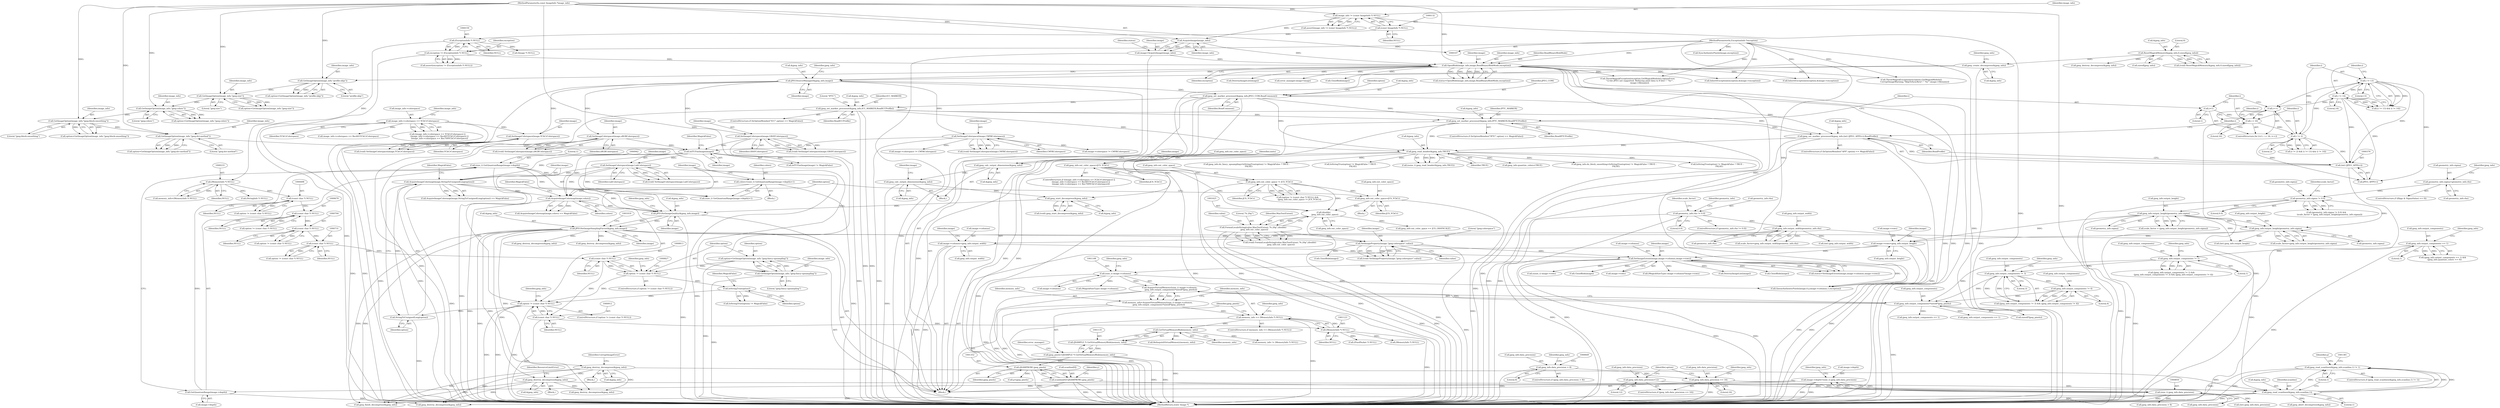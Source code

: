 digraph "0_ImageMagick_58cf5bf4fade82e3b510e8f3463a967278a3e410@API" {
"1001372" [label="(Call,jpeg_read_scanlines(&jpeg_info,scanline,1) != 1)"];
"1001373" [label="(Call,jpeg_read_scanlines(&jpeg_info,scanline,1))"];
"1001014" [label="(Call,JPEGSetImageSamplingFactor(&jpeg_info,image))"];
"1001010" [label="(Call,JPEGSetImageQuality(&jpeg_info,image))"];
"1000828" [label="(Call,jpeg_start_decompress(&jpeg_info))"];
"1000385" [label="(Call,jpeg_read_header(&jpeg_info,TRUE))"];
"1000372" [label="(Call,jpeg_set_marker_processor(&jpeg_info,(int) (JPEG_APP0+i),ReadProfile))"];
"1000329" [label="(Call,jpeg_set_marker_processor(&jpeg_info,ICC_MARKER,ReadICCProfile))"];
"1000313" [label="(Call,jpeg_set_marker_processor(&jpeg_info,JPEG_COM,ReadComment))"];
"1000309" [label="(Call,JPEGSourceManager(&jpeg_info,image))"];
"1000306" [label="(Call,jpeg_create_decompress(&jpeg_info))"];
"1000207" [label="(Call,ResetMagickMemory(&jpeg_info,0,sizeof(jpeg_info)))"];
"1000179" [label="(Call,OpenBlob(image_info,image,ReadBinaryBlobMode,exception))"];
"1000175" [label="(Call,AcquireImage(image_info))"];
"1000129" [label="(Call,image_info != (const ImageInfo *) NULL)"];
"1000108" [label="(MethodParameterIn,const ImageInfo *image_info)"];
"1000131" [label="(Call,(const ImageInfo *) NULL)"];
"1000173" [label="(Call,image=AcquireImage(image_info))"];
"1000156" [label="(Call,exception != (ExceptionInfo *) NULL)"];
"1000109" [label="(MethodParameterIn,ExceptionInfo *exception)"];
"1000158" [label="(Call,(ExceptionInfo *) NULL)"];
"1000340" [label="(Call,jpeg_set_marker_processor(&jpeg_info,IPTC_MARKER,ReadIPTCProfile))"];
"1000375" [label="(Call,(int) (JPEG_APP0+i))"];
"1000360" [label="(Call,i != 13)"];
"1000356" [label="(Call,i != 2)"];
"1000349" [label="(Call,i < 16)"];
"1000352" [label="(Call,i++)"];
"1000363" [label="(Call,i != 14)"];
"1000346" [label="(Call,i=1)"];
"1000600" [label="(Call,jpeg_calc_output_dimensions(&jpeg_info))"];
"1000528" [label="(Call,jpeg_calc_output_dimensions(&jpeg_info))"];
"1000894" [label="(Call,IsITUFaxImage(image))"];
"1000880" [label="(Call,SetImageColorspace(image,YCbCrColorspace))"];
"1000391" [label="(Call,image_info->colorspace == YCbCrColorspace)"];
"1000864" [label="(Call,SetImageColorspace(image,sRGBColorspace))"];
"1000872" [label="(Call,SetImageColorspace(image,GRAYColorspace))"];
"1000888" [label="(Call,SetImageColorspace(image,CMYKColorspace))"];
"1000950" [label="(Call,AcquireImageColormap(image,colors))"];
"1000916" [label="(Call,AcquireImageColormap(image,StringToUnsignedLong(option)))"];
"1000900" [label="(Call,SetImageColorspace(image,LabColorspace))"];
"1000918" [label="(Call,StringToUnsignedLong(option))"];
"1000909" [label="(Call,option != (const char *) NULL)"];
"1000810" [label="(Call,option != (const char *) NULL)"];
"1000804" [label="(Call,option=GetImageOption(image_info,\"jpeg:fancy-upsampling\"))"];
"1000806" [label="(Call,GetImageOption(image_info,\"jpeg:fancy-upsampling\"))"];
"1000724" [label="(Call,GetImageOption(image_info,\"jpeg:dct-method\"))"];
"1000697" [label="(Call,GetImageOption(image_info,\"jpeg:block-smoothing\"))"];
"1000672" [label="(Call,GetImageOption(image_info,\"jpeg:colors\"))"];
"1000490" [label="(Call,GetImageOption(image_info,\"jpeg:size\"))"];
"1000320" [label="(Call,GetImageOption(image_info,\"profile:skip\"))"];
"1000812" [label="(Call,(const char *) NULL)"];
"1000730" [label="(Call,(const char *) NULL)"];
"1000703" [label="(Call,(const char *) NULL)"];
"1000678" [label="(Call,(const char *) NULL)"];
"1000497" [label="(Call,(const char *) NULL)"];
"1000232" [label="(Call,(MemoryInfo *) NULL)"];
"1000821" [label="(Call,IsStringTrue(option))"];
"1000911" [label="(Call,(const char *) NULL)"];
"1000938" [label="(Call,colors=(size_t) GetQuantumRange(image->depth)+1)"];
"1000941" [label="(Call,(size_t) GetQuantumRange(image->depth))"];
"1000943" [label="(Call,GetQuantumRange(image->depth))"];
"1000845" [label="(Call,image->depth=(size_t) jpeg_info.data_precision)"];
"1000849" [label="(Call,(size_t) jpeg_info.data_precision)"];
"1000660" [label="(Call,jpeg_info.data_precision == 16)"];
"1000643" [label="(Call,jpeg_info.data_precision > 8)"];
"1000665" [label="(Call,jpeg_info.data_precision=12)"];
"1001126" [label="(Call,jpeg_destroy_decompress(&jpeg_info))"];
"1001098" [label="(Call,jpeg_destroy_decompress(&jpeg_info))"];
"1001347" [label="(Call,scanline[0]=(JSAMPROW) jpeg_pixels)"];
"1001351" [label="(Call,(JSAMPROW) jpeg_pixels)"];
"1001132" [label="(Call,jpeg_pixels=(JSAMPLE *) GetVirtualMemoryBlob(memory_info))"];
"1001134" [label="(Call,(JSAMPLE *) GetVirtualMemoryBlob(memory_info))"];
"1001136" [label="(Call,GetVirtualMemoryBlob(memory_info))"];
"1001120" [label="(Call,memory_info == (MemoryInfo *) NULL)"];
"1001104" [label="(Call,memory_info=AcquireVirtualMemory((size_t) image->columns,\n    jpeg_info.output_components*sizeof(*jpeg_pixels)))"];
"1001106" [label="(Call,AcquireVirtualMemory((size_t) image->columns,\n    jpeg_info.output_components*sizeof(*jpeg_pixels)))"];
"1001107" [label="(Call,(size_t) image->columns)"];
"1001054" [label="(Call,SetImageExtent(image,image->columns,image->rows))"];
"1001031" [label="(Call,SetImageProperty(image,\"jpeg:colorspace\",value))"];
"1001020" [label="(Call,FormatLocaleString(value,MaxTextExtent,\"%.20g\",(double)\n    jpeg_info.out_color_space))"];
"1001024" [label="(Call,(double)\n    jpeg_info.out_color_space)"];
"1000903" [label="(Call,jpeg_info.out_color_space=JCS_YCbCr)"];
"1000500" [label="(Call,jpeg_info.out_color_space != JCS_YCbCr)"];
"1000407" [label="(Call,jpeg_info.out_color_space=JCS_YCbCr)"];
"1000831" [label="(Call,image->columns=jpeg_info.output_width)"];
"1000556" [label="(Call,jpeg_info.output_width/geometry_info.rho)"];
"1000549" [label="(Call,geometry_info.rho != 0.0)"];
"1000838" [label="(Call,image->rows=jpeg_info.output_height)"];
"1000572" [label="(Call,jpeg_info.output_height/geometry_info.sigma)"];
"1000565" [label="(Call,geometry_info.sigma != 0.0)"];
"1000521" [label="(Call,geometry_info.sigma=geometry_info.rho)"];
"1000581" [label="(Call,jpeg_info.output_height/geometry_info.sigma)"];
"1001112" [label="(Call,jpeg_info.output_components*sizeof(*jpeg_pixels))"];
"1001087" [label="(Call,jpeg_info.output_components != 3)"];
"1001081" [label="(Call,jpeg_info.output_components != 1)"];
"1000926" [label="(Call,jpeg_info.output_components == 1)"];
"1001092" [label="(Call,jpeg_info.output_components != 4)"];
"1001122" [label="(Call,(MemoryInfo *) NULL)"];
"1000943" [label="(Call,GetQuantumRange(image->depth))"];
"1001142" [label="(Identifier,error_manager)"];
"1000315" [label="(Identifier,jpeg_info)"];
"1000673" [label="(Identifier,image_info)"];
"1001134" [label="(Call,(JSAMPLE *) GetVirtualMemoryBlob(memory_info))"];
"1000835" [label="(Call,jpeg_info.output_width)"];
"1001853" [label="(MethodReturn,static Image *)"];
"1000556" [label="(Call,jpeg_info.output_width/geometry_info.rho)"];
"1000373" [label="(Call,&jpeg_info)"];
"1001348" [label="(Call,scanline[0])"];
"1000395" [label="(Identifier,YCbCrColorspace)"];
"1000928" [label="(Identifier,jpeg_info)"];
"1000667" [label="(Identifier,jpeg_info)"];
"1001094" [label="(Identifier,jpeg_info)"];
"1000521" [label="(Call,geometry_info.sigma=geometry_info.rho)"];
"1000497" [label="(Call,(const char *) NULL)"];
"1001098" [label="(Call,jpeg_destroy_decompress(&jpeg_info))"];
"1001109" [label="(Call,image->columns)"];
"1000334" [label="(ControlStructure,if (IsOptionMember(\"IPTC\",option) == MagickFalse))"];
"1001067" [label="(Call,jpeg_destroy_decompress(&jpeg_info))"];
"1001087" [label="(Call,jpeg_info.output_components != 3)"];
"1000386" [label="(Call,&jpeg_info)"];
"1000525" [label="(Call,geometry_info.rho)"];
"1000392" [label="(Call,image_info->colorspace)"];
"1000919" [label="(Identifier,option)"];
"1000949" [label="(Call,AcquireImageColormap(image,colors) == MagickFalse)"];
"1000842" [label="(Call,jpeg_info.output_height)"];
"1000811" [label="(Identifier,option)"];
"1000953" [label="(Identifier,MagickFalse)"];
"1000579" [label="(Call,scale_factor=jpeg_info.output_height/geometry_info.sigma)"];
"1000581" [label="(Call,jpeg_info.output_height/geometry_info.sigma)"];
"1000682" [label="(Call,jpeg_info.quantize_colors=TRUE)"];
"1001374" [label="(Call,&jpeg_info)"];
"1000888" [label="(Call,SetImageColorspace(image,CMYKColorspace))"];
"1000211" [label="(Call,sizeof(jpeg_info))"];
"1000323" [label="(ControlStructure,if (IsOptionMember(\"ICC\",option) == MagickFalse))"];
"1000353" [label="(Identifier,i)"];
"1000699" [label="(Literal,\"jpeg:block-smoothing\")"];
"1000560" [label="(Call,geometry_info.rho)"];
"1000806" [label="(Call,GetImageOption(image_info,\"jpeg:fancy-upsampling\"))"];
"1000642" [label="(ControlStructure,if (jpeg_info.data_precision > 8))"];
"1000383" [label="(Call,(ssize_t) jpeg_read_header(&jpeg_info,TRUE))"];
"1001018" [label="(Call,(void) FormatLocaleString(value,MaxTextExtent,\"%.20g\",(double)\n    jpeg_info.out_color_space))"];
"1000358" [label="(Literal,2)"];
"1000337" [label="(Literal,\"IPTC\")"];
"1000566" [label="(Call,geometry_info.sigma)"];
"1000821" [label="(Call,IsStringTrue(option))"];
"1000129" [label="(Call,image_info != (const ImageInfo *) NULL)"];
"1000659" [label="(ControlStructure,if (jpeg_info.data_precision == 16))"];
"1000314" [label="(Call,&jpeg_info)"];
"1000706" [label="(Call,jpeg_info.do_block_smoothing=IsStringTrue(option) != MagickFalse ? TRUE :\n      FALSE)"];
"1000344" [label="(Identifier,ReadIPTCProfile)"];
"1000917" [label="(Identifier,image)"];
"1000872" [label="(Call,SetImageColorspace(image,GRAYColorspace))"];
"1000234" [label="(Identifier,NULL)"];
"1001120" [label="(Call,memory_info == (MemoryInfo *) NULL)"];
"1001848" [label="(Call,CloseBlob(image))"];
"1001128" [label="(Identifier,jpeg_info)"];
"1000904" [label="(Call,jpeg_info.out_color_space)"];
"1000515" [label="(ControlStructure,if ((flags & SigmaValue) == 0))"];
"1000411" [label="(Identifier,JCS_YCbCr)"];
"1001112" [label="(Call,jpeg_info.output_components*sizeof(*jpeg_pixels))"];
"1000530" [label="(Identifier,jpeg_info)"];
"1000951" [label="(Identifier,image)"];
"1000665" [label="(Call,jpeg_info.data_precision=12)"];
"1000490" [label="(Call,GetImageOption(image_info,\"jpeg:size\"))"];
"1000728" [label="(Call,option != (const char *) NULL)"];
"1001059" [label="(Call,image->rows)"];
"1000528" [label="(Call,jpeg_calc_output_dimensions(&jpeg_info))"];
"1000340" [label="(Call,jpeg_set_marker_processor(&jpeg_info,IPTC_MARKER,ReadIPTCProfile))"];
"1001096" [label="(Literal,4)"];
"1000909" [label="(Call,option != (const char *) NULL)"];
"1000804" [label="(Call,option=GetImageOption(image_info,\"jpeg:fancy-upsampling\"))"];
"1000829" [label="(Call,&jpeg_info)"];
"1000311" [label="(Identifier,jpeg_info)"];
"1000913" [label="(Identifier,NULL)"];
"1001373" [label="(Call,jpeg_read_scanlines(&jpeg_info,scanline,1))"];
"1001121" [label="(Identifier,memory_info)"];
"1000882" [label="(Identifier,YCbCrColorspace)"];
"1001351" [label="(Call,(JSAMPROW) jpeg_pixels)"];
"1000725" [label="(Identifier,image_info)"];
"1000839" [label="(Call,image->rows)"];
"1000643" [label="(Call,jpeg_info.data_precision > 8)"];
"1000840" [label="(Identifier,image)"];
"1000644" [label="(Call,jpeg_info.data_precision)"];
"1000492" [label="(Literal,\"jpeg:size\")"];
"1001136" [label="(Call,GetVirtualMemoryBlob(memory_info))"];
"1000133" [label="(Identifier,NULL)"];
"1000726" [label="(Literal,\"jpeg:dct-method\")"];
"1001000" [label="(Call,(int) jpeg_info.output_width)"];
"1001107" [label="(Call,(size_t) image->columns)"];
"1000205" [label="(Call,(void) ResetMagickMemory(&jpeg_info,0,sizeof(jpeg_info)))"];
"1000661" [label="(Call,jpeg_info.data_precision)"];
"1000730" [label="(Call,(const char *) NULL)"];
"1000910" [label="(Identifier,option)"];
"1001113" [label="(Call,jpeg_info.output_components)"];
"1000316" [label="(Identifier,JPEG_COM)"];
"1000351" [label="(Literal,16)"];
"1000499" [label="(Identifier,NULL)"];
"1000307" [label="(Call,&jpeg_info)"];
"1001070" [label="(Call,InheritException(exception,&image->exception))"];
"1001130" [label="(Identifier,ResourceLimitError)"];
"1000363" [label="(Call,i != 14)"];
"1000807" [label="(Identifier,image_info)"];
"1000831" [label="(Call,image->columns=jpeg_info.output_width)"];
"1001147" [label="(Call,memory_info != (MemoryInfo *) NULL)"];
"1001032" [label="(Identifier,image)"];
"1000927" [label="(Call,jpeg_info.output_components)"];
"1000375" [label="(Call,(int) (JPEG_APP0+i))"];
"1000191" [label="(Call,DestroyImageList(image))"];
"1001042" [label="(Call,jpeg_destroy_decompress(&jpeg_info))"];
"1001156" [label="(Call,jpeg_destroy_decompress(&jpeg_info))"];
"1001397" [label="(Call,QueueAuthenticPixels(image,0,y,image->columns,1,exception))"];
"1000529" [label="(Call,&jpeg_info)"];
"1001080" [label="(Call,(jpeg_info.output_components != 1) &&\n      (jpeg_info.output_components != 3) && (jpeg_info.output_components != 4))"];
"1000925" [label="(Call,(jpeg_info.output_components == 1) &&\n      (jpeg_info.quantize_colors == 0))"];
"1000810" [label="(Call,option != (const char *) NULL)"];
"1000647" [label="(Literal,8)"];
"1000182" [label="(Identifier,ReadBinaryBlobMode)"];
"1000732" [label="(Identifier,NULL)"];
"1000832" [label="(Call,image->columns)"];
"1000491" [label="(Identifier,image_info)"];
"1000940" [label="(Call,(size_t) GetQuantumRange(image->depth)+1)"];
"1001015" [label="(Call,&jpeg_info)"];
"1001104" [label="(Call,memory_info=AcquireVirtualMemory((size_t) image->columns,\n    jpeg_info.output_components*sizeof(*jpeg_pixels)))"];
"1001093" [label="(Call,jpeg_info.output_components)"];
"1000348" [label="(Literal,1)"];
"1001052" [label="(Call,status=SetImageExtent(image,image->columns,image->rows))"];
"1000900" [label="(Call,SetImageColorspace(image,LabColorspace))"];
"1000382" [label="(Identifier,i)"];
"1000341" [label="(Call,&jpeg_info)"];
"1000695" [label="(Call,option=GetImageOption(image_info,\"jpeg:block-smoothing\"))"];
"1000710" [label="(Call,IsStringTrue(option) != MagickFalse ? TRUE :\n      FALSE)"];
"1000130" [label="(Identifier,image_info)"];
"1000916" [label="(Call,AcquireImageColormap(image,StringToUnsignedLong(option)))"];
"1000820" [label="(Call,IsStringTrue(option) != MagickFalse)"];
"1001010" [label="(Call,JPEGSetImageQuality(&jpeg_info,image))"];
"1000898" [label="(Call,(void) SetImageColorspace(image,LabColorspace))"];
"1000907" [label="(Identifier,JCS_YCbCr)"];
"1000678" [label="(Call,(const char *) NULL)"];
"1000870" [label="(Call,(void) SetImageColorspace(image,GRAYColorspace))"];
"1000847" [label="(Identifier,image)"];
"1001102" [label="(Identifier,CorruptImageError)"];
"1000846" [label="(Call,image->depth)"];
"1001029" [label="(Call,(void) SetImageProperty(image,\"jpeg:colorspace\",value))"];
"1000805" [label="(Identifier,option)"];
"1000893" [label="(Call,IsITUFaxImage(image) != MagickFalse)"];
"1000181" [label="(Identifier,image)"];
"1001106" [label="(Call,AcquireVirtualMemory((size_t) image->columns,\n    jpeg_info.output_components*sizeof(*jpeg_pixels)))"];
"1000864" [label="(Call,SetImageColorspace(image,sRGBColorspace))"];
"1000356" [label="(Call,i != 2)"];
"1001011" [label="(Call,&jpeg_info)"];
"1000319" [label="(Identifier,option)"];
"1001021" [label="(Identifier,value)"];
"1000343" [label="(Identifier,IPTC_MARKER)"];
"1000703" [label="(Call,(const char *) NULL)"];
"1000210" [label="(Literal,0)"];
"1000391" [label="(Call,image_info->colorspace == YCbCrColorspace)"];
"1000672" [label="(Call,GetImageOption(image_info,\"jpeg:colors\"))"];
"1001005" [label="(Call,(int) jpeg_info.output_height)"];
"1000671" [label="(Identifier,option)"];
"1000650" [label="(Call,ThrowMagickException(exception,GetMagickModule(),OptionError,\n      \"12-bit JPEG not supported. Reducing pixel data to 8 bits\",\"`%s'\",\n      image->filename))"];
"1000208" [label="(Call,&jpeg_info)"];
"1001091" [label="(Literal,3)"];
"1000109" [label="(MethodParameterIn,ExceptionInfo *exception)"];
"1001105" [label="(Identifier,memory_info)"];
"1000360" [label="(Call,i != 13)"];
"1000355" [label="(Call,(i != 2) && (i != 13) && (i != 14))"];
"1001023" [label="(Literal,\"%.20g\")"];
"1000313" [label="(Call,jpeg_set_marker_processor(&jpeg_info,JPEG_COM,ReadComment))"];
"1000936" [label="(Block,)"];
"1001356" [label="(Identifier,y)"];
"1001114" [label="(Identifier,jpeg_info)"];
"1000289" [label="(Call,InheritException(exception,&image->exception))"];
"1001014" [label="(Call,JPEGSetImageSamplingFactor(&jpeg_info,image))"];
"1000669" [label="(Literal,12)"];
"1000505" [label="(Block,)"];
"1000310" [label="(Call,&jpeg_info)"];
"1000500" [label="(Call,jpeg_info.out_color_space != JCS_YCbCr)"];
"1000947" [label="(Literal,1)"];
"1001371" [label="(ControlStructure,if (jpeg_read_scanlines(&jpeg_info,scanline,1) != 1))"];
"1000862" [label="(Call,(void) SetImageColorspace(image,sRGBColorspace))"];
"1000600" [label="(Call,jpeg_calc_output_dimensions(&jpeg_info))"];
"1000573" [label="(Call,jpeg_info.output_height)"];
"1000110" [label="(Block,)"];
"1000701" [label="(Call,option != (const char *) NULL)"];
"1000664" [label="(Literal,16)"];
"1001089" [label="(Identifier,jpeg_info)"];
"1000155" [label="(Call,assert(exception != (ExceptionInfo *) NULL))"];
"1000345" [label="(ControlStructure,for (i=1; i < 16; i++))"];
"1000346" [label="(Call,i=1)"];
"1000413" [label="(Identifier,units)"];
"1000808" [label="(Literal,\"jpeg:fancy-upsampling\")"];
"1000108" [label="(MethodParameterIn,const ImageInfo *image_info)"];
"1001026" [label="(Call,jpeg_info.out_color_space)"];
"1001813" [label="(Call,jpeg_abort_decompress(&jpeg_info))"];
"1000357" [label="(Identifier,i)"];
"1000569" [label="(Literal,0.0)"];
"1000557" [label="(Call,jpeg_info.output_width)"];
"1001031" [label="(Call,SetImageProperty(image,\"jpeg:colorspace\",value))"];
"1000555" [label="(Identifier,scale_factor)"];
"1000572" [label="(Call,jpeg_info.output_height/geometry_info.sigma)"];
"1001127" [label="(Call,&jpeg_info)"];
"1000207" [label="(Call,ResetMagickMemory(&jpeg_info,0,sizeof(jpeg_info)))"];
"1000908" [label="(ControlStructure,if (option != (const char *) NULL))"];
"1001081" [label="(Call,jpeg_info.output_components != 1)"];
"1000407" [label="(Call,jpeg_info.out_color_space=JCS_YCbCr)"];
"1000660" [label="(Call,jpeg_info.data_precision == 16)"];
"1001034" [label="(Identifier,value)"];
"1000676" [label="(Call,option != (const char *) NULL)"];
"1000989" [label="(Call,(int) jpeg_info.data_precision)"];
"1000548" [label="(ControlStructure,if (geometry_info.rho != 0.0))"];
"1000501" [label="(Call,jpeg_info.out_color_space)"];
"1000321" [label="(Identifier,image_info)"];
"1000176" [label="(Identifier,image_info)"];
"1001116" [label="(Call,sizeof(*jpeg_pixels))"];
"1000815" [label="(Call,jpeg_info.do_fancy_upsampling=IsStringTrue(option) != MagickFalse ? TRUE :\n      FALSE)"];
"1000902" [label="(Identifier,LabColorspace)"];
"1000361" [label="(Identifier,i)"];
"1001092" [label="(Call,jpeg_info.output_components != 4)"];
"1001020" [label="(Call,FormatLocaleString(value,MaxTextExtent,\"%.20g\",(double)\n    jpeg_info.out_color_space))"];
"1000366" [label="(ControlStructure,if (IsOptionMember(\"APP\",option) == MagickFalse))"];
"1000939" [label="(Identifier,colors)"];
"1000697" [label="(Call,GetImageOption(image_info,\"jpeg:block-smoothing\"))"];
"1001122" [label="(Call,(MemoryInfo *) NULL)"];
"1001022" [label="(Identifier,MaxTextExtent)"];
"1001673" [label="(Call,image->colorspace != CMYKColorspace)"];
"1000160" [label="(Identifier,NULL)"];
"1000889" [label="(Identifier,image)"];
"1001418" [label="(Call,jpeg_info.data_precision > 8)"];
"1000232" [label="(Call,(MemoryInfo *) NULL)"];
"1000880" [label="(Call,SetImageColorspace(image,YCbCrColorspace))"];
"1000606" [label="(Identifier,image)"];
"1000359" [label="(Call,(i != 13) && (i != 14))"];
"1000567" [label="(Identifier,geometry_info)"];
"1000585" [label="(Call,geometry_info.sigma)"];
"1001625" [label="(Call,jpeg_info.output_components == 1)"];
"1001055" [label="(Identifier,image)"];
"1000662" [label="(Identifier,jpeg_info)"];
"1000886" [label="(Call,(void) SetImageColorspace(image,CMYKColorspace))"];
"1000553" [label="(Literal,0.0)"];
"1000372" [label="(Call,jpeg_set_marker_processor(&jpeg_info,(int) (JPEG_APP0+i),ReadProfile))"];
"1000809" [label="(ControlStructure,if (option != (const char *) NULL))"];
"1000533" [label="(Identifier,image)"];
"1001166" [label="(Call,(MagickSizeType) image->columns)"];
"1001013" [label="(Identifier,image)"];
"1000322" [label="(Literal,\"profile:skip\")"];
"1001126" [label="(Call,jpeg_destroy_decompress(&jpeg_info))"];
"1001438" [label="(Call,jpeg_info.output_components == 1)"];
"1000235" [label="(Call,error_manager.image=image)"];
"1001082" [label="(Call,jpeg_info.output_components)"];
"1000674" [label="(Literal,\"jpeg:colors\")"];
"1000849" [label="(Call,(size_t) jpeg_info.data_precision)"];
"1000564" [label="(Call,(geometry_info.sigma != 0.0) &&\n          (scale_factor > (jpeg_info.output_height/geometry_info.sigma)))"];
"1000495" [label="(Call,option != (const char *) NULL)"];
"1000230" [label="(Call,memory_info=(MemoryInfo *) NULL)"];
"1000347" [label="(Identifier,i)"];
"1000349" [label="(Call,i < 16)"];
"1000926" [label="(Call,jpeg_info.output_components == 1)"];
"1000399" [label="(Identifier,image_info)"];
"1000269" [label="(Call,CloseBlob(image))"];
"1000817" [label="(Identifier,jpeg_info)"];
"1001836" [label="(Call,jpeg_finish_decompress(&jpeg_info))"];
"1000698" [label="(Identifier,image_info)"];
"1000814" [label="(Identifier,NULL)"];
"1000175" [label="(Call,AcquireImage(image_info))"];
"1001125" [label="(Block,)"];
"1000504" [label="(Identifier,JCS_YCbCr)"];
"1000179" [label="(Call,OpenBlob(image_info,image,ReadBinaryBlobMode,exception))"];
"1001097" [label="(Block,)"];
"1000950" [label="(Call,AcquireImageColormap(image,colors))"];
"1001085" [label="(Literal,1)"];
"1001492" [label="(Call,image->colorspace != CMYKColorspace)"];
"1001360" [label="(Call,(ssize_t) image->rows)"];
"1000178" [label="(Identifier,status)"];
"1000895" [label="(Identifier,image)"];
"1000851" [label="(Call,jpeg_info.data_precision)"];
"1001149" [label="(Call,(MemoryInfo *) NULL)"];
"1000724" [label="(Call,GetImageOption(image_info,\"jpeg:dct-method\"))"];
"1000911" [label="(Call,(const char *) NULL)"];
"1001353" [label="(Identifier,jpeg_pixels)"];
"1001378" [label="(Literal,1)"];
"1000576" [label="(Call,geometry_info.sigma)"];
"1000722" [label="(Call,option=GetImageOption(image_info,\"jpeg:dct-method\"))"];
"1001024" [label="(Call,(double)\n    jpeg_info.out_color_space)"];
"1000897" [label="(Block,)"];
"1001839" [label="(Call,jpeg_destroy_decompress(&jpeg_info))"];
"1000930" [label="(Literal,1)"];
"1000333" [label="(Identifier,ReadICCProfile)"];
"1000570" [label="(Call,scale_factor > (jpeg_info.output_height/geometry_info.sigma))"];
"1001393" [label="(Identifier,p)"];
"1000938" [label="(Call,colors=(size_t) GetQuantumRange(image->depth)+1)"];
"1000878" [label="(Call,(void) SetImageColorspace(image,YCbCrColorspace))"];
"1000873" [label="(Identifier,image)"];
"1000320" [label="(Call,GetImageOption(image_info,\"profile:skip\"))"];
"1000397" [label="(Call,image_info->colorspace == Rec601YCbCrColorspace)"];
"1000819" [label="(Call,IsStringTrue(option) != MagickFalse ? TRUE :\n      FALSE)"];
"1001056" [label="(Call,image->columns)"];
"1000915" [label="(Call,AcquireImageColormap(image,StringToUnsignedLong(option)) == MagickFalse)"];
"1000317" [label="(Identifier,ReadComment)"];
"1000377" [label="(Call,JPEG_APP0+i)"];
"1000177" [label="(Call,status=OpenBlob(image_info,image,ReadBinaryBlobMode,exception))"];
"1000131" [label="(Call,(const ImageInfo *) NULL)"];
"1000705" [label="(Identifier,NULL)"];
"1001088" [label="(Call,jpeg_info.output_components)"];
"1000248" [label="(Call,jpeg_destroy_decompress(&jpeg_info))"];
"1000329" [label="(Call,jpeg_set_marker_processor(&jpeg_info,ICC_MARKER,ReadICCProfile))"];
"1000385" [label="(Call,jpeg_read_header(&jpeg_info,TRUE))"];
"1000350" [label="(Identifier,i)"];
"1000157" [label="(Identifier,exception)"];
"1001844" [label="(Call,RelinquishVirtualMemory(memory_info))"];
"1000488" [label="(Call,option=GetImageOption(image_info,\"jpeg:size\"))"];
"1000865" [label="(Identifier,image)"];
"1001086" [label="(Call,(jpeg_info.output_components != 3) && (jpeg_info.output_components != 4))"];
"1000571" [label="(Identifier,scale_factor)"];
"1001133" [label="(Identifier,jpeg_pixels)"];
"1001099" [label="(Call,&jpeg_info)"];
"1000941" [label="(Call,(size_t) GetQuantumRange(image->depth))"];
"1000856" [label="(Identifier,jpeg_info)"];
"1000550" [label="(Call,geometry_info.rho)"];
"1000565" [label="(Call,geometry_info.sigma != 0.0)"];
"1000920" [label="(Identifier,MagickFalse)"];
"1000390" [label="(Call,(image_info->colorspace == YCbCrColorspace) ||\n      (image_info->colorspace == Rec601YCbCrColorspace) ||\n      (image_info->colorspace == Rec709YCbCrColorspace))"];
"1000845" [label="(Call,image->depth=(size_t) jpeg_info.data_precision)"];
"1000903" [label="(Call,jpeg_info.out_color_space=JCS_YCbCr)"];
"1000838" [label="(Call,image->rows=jpeg_info.output_height)"];
"1000680" [label="(Identifier,NULL)"];
"1000823" [label="(Identifier,MagickFalse)"];
"1001377" [label="(Literal,1)"];
"1000944" [label="(Call,image->depth)"];
"1000494" [label="(Call,(option != (const char *) NULL) &&\n      (jpeg_info.out_color_space != JCS_YCbCr))"];
"1001376" [label="(Identifier,scanline)"];
"1000894" [label="(Call,IsITUFaxImage(image))"];
"1000352" [label="(Call,i++)"];
"1001124" [label="(Identifier,NULL)"];
"1000881" [label="(Identifier,image)"];
"1001382" [label="(Call,ThrowMagickException(exception,GetMagickModule(),\n          CorruptImageWarning,\"SkipToSyncByte\",\"`%s'\",image->filename))"];
"1000826" [label="(Call,(void) jpeg_start_decompress(&jpeg_info))"];
"1000896" [label="(Identifier,MagickFalse)"];
"1000194" [label="(Call,(Image *) NULL)"];
"1000554" [label="(Call,scale_factor=jpeg_info.output_width/geometry_info.rho)"];
"1000901" [label="(Identifier,image)"];
"1000601" [label="(Call,&jpeg_info)"];
"1001033" [label="(Literal,\"jpeg:colorspace\")"];
"1000128" [label="(Call,assert(image_info != (const ImageInfo *) NULL))"];
"1000306" [label="(Call,jpeg_create_decompress(&jpeg_info))"];
"1000670" [label="(Call,option=GetImageOption(image_info,\"jpeg:colors\"))"];
"1001047" [label="(Call,CloseBlob(image))"];
"1000812" [label="(Call,(const char *) NULL)"];
"1001017" [label="(Identifier,image)"];
"1000362" [label="(Literal,13)"];
"1000666" [label="(Call,jpeg_info.data_precision)"];
"1000330" [label="(Call,&jpeg_info)"];
"1001137" [label="(Identifier,memory_info)"];
"1000918" [label="(Call,StringToUnsignedLong(option))"];
"1001054" [label="(Call,SetImageExtent(image,image->columns,image->rows))"];
"1000389" [label="(ControlStructure,if ((image_info->colorspace == YCbCrColorspace) ||\n      (image_info->colorspace == Rec601YCbCrColorspace) ||\n      (image_info->colorspace == Rec709YCbCrColorspace)))"];
"1000408" [label="(Call,jpeg_info.out_color_space)"];
"1000549" [label="(Call,geometry_info.rho != 0.0)"];
"1000180" [label="(Identifier,image_info)"];
"1001792" [label="(Call,SyncAuthenticPixels(image,exception))"];
"1001161" [label="(Call,CloseBlob(image))"];
"1000173" [label="(Call,image=AcquireImage(image_info))"];
"1000890" [label="(Identifier,CMYKColorspace)"];
"1001132" [label="(Call,jpeg_pixels=(JSAMPLE *) GetVirtualMemoryBlob(memory_info))"];
"1001201" [label="(Call,jpeg_info.out_color_space == JCS_GRAYSCALE)"];
"1001165" [label="(Call,(MagickSizeType) image->columns*image->rows)"];
"1000933" [label="(Identifier,jpeg_info)"];
"1000158" [label="(Call,(ExceptionInfo *) NULL)"];
"1000828" [label="(Call,jpeg_start_decompress(&jpeg_info))"];
"1000312" [label="(Identifier,image)"];
"1000866" [label="(Identifier,sRGBColorspace)"];
"1000822" [label="(Identifier,option)"];
"1001347" [label="(Call,scanline[0]=(JSAMPROW) jpeg_pixels)"];
"1000309" [label="(Call,JPEGSourceManager(&jpeg_info,image))"];
"1000380" [label="(Identifier,ReadProfile)"];
"1000318" [label="(Call,option=GetImageOption(image_info,\"profile:skip\"))"];
"1000256" [label="(Call,(StringInfo *) NULL)"];
"1000365" [label="(Literal,14)"];
"1001372" [label="(Call,jpeg_read_scanlines(&jpeg_info,scanline,1) != 1)"];
"1000364" [label="(Identifier,i)"];
"1000174" [label="(Identifier,image)"];
"1000874" [label="(Identifier,GRAYColorspace)"];
"1001392" [label="(Call,p=jpeg_pixels)"];
"1000522" [label="(Call,geometry_info.sigma)"];
"1000388" [label="(Identifier,TRUE)"];
"1001119" [label="(ControlStructure,if (memory_info == (MemoryInfo *) NULL))"];
"1001077" [label="(Call,DestroyImageList(image))"];
"1000952" [label="(Identifier,colors)"];
"1001016" [label="(Identifier,jpeg_info)"];
"1000332" [label="(Identifier,ICC_MARKER)"];
"1000156" [label="(Call,exception != (ExceptionInfo *) NULL)"];
"1000183" [label="(Identifier,exception)"];
"1001409" [label="(Call,(PixelPacket *) NULL)"];
"1000582" [label="(Call,jpeg_info.output_height)"];
"1001372" -> "1001371"  [label="AST: "];
"1001372" -> "1001378"  [label="CFG: "];
"1001373" -> "1001372"  [label="AST: "];
"1001378" -> "1001372"  [label="AST: "];
"1001381" -> "1001372"  [label="CFG: "];
"1001393" -> "1001372"  [label="CFG: "];
"1001372" -> "1001853"  [label="DDG: "];
"1001372" -> "1001853"  [label="DDG: "];
"1001373" -> "1001372"  [label="DDG: "];
"1001373" -> "1001372"  [label="DDG: "];
"1001373" -> "1001372"  [label="DDG: "];
"1001373" -> "1001377"  [label="CFG: "];
"1001374" -> "1001373"  [label="AST: "];
"1001376" -> "1001373"  [label="AST: "];
"1001377" -> "1001373"  [label="AST: "];
"1001378" -> "1001373"  [label="CFG: "];
"1001373" -> "1001853"  [label="DDG: "];
"1001014" -> "1001373"  [label="DDG: "];
"1001126" -> "1001373"  [label="DDG: "];
"1001098" -> "1001373"  [label="DDG: "];
"1001347" -> "1001373"  [label="DDG: "];
"1001373" -> "1001813"  [label="DDG: "];
"1001373" -> "1001836"  [label="DDG: "];
"1001373" -> "1001839"  [label="DDG: "];
"1001014" -> "1000110"  [label="AST: "];
"1001014" -> "1001017"  [label="CFG: "];
"1001015" -> "1001014"  [label="AST: "];
"1001017" -> "1001014"  [label="AST: "];
"1001019" -> "1001014"  [label="CFG: "];
"1001014" -> "1001853"  [label="DDG: "];
"1001010" -> "1001014"  [label="DDG: "];
"1001010" -> "1001014"  [label="DDG: "];
"1001014" -> "1001031"  [label="DDG: "];
"1001014" -> "1001042"  [label="DDG: "];
"1001014" -> "1001067"  [label="DDG: "];
"1001014" -> "1001098"  [label="DDG: "];
"1001014" -> "1001126"  [label="DDG: "];
"1001014" -> "1001156"  [label="DDG: "];
"1001014" -> "1001836"  [label="DDG: "];
"1001014" -> "1001839"  [label="DDG: "];
"1001010" -> "1000110"  [label="AST: "];
"1001010" -> "1001013"  [label="CFG: "];
"1001011" -> "1001010"  [label="AST: "];
"1001013" -> "1001010"  [label="AST: "];
"1001016" -> "1001010"  [label="CFG: "];
"1001010" -> "1001853"  [label="DDG: "];
"1000828" -> "1001010"  [label="DDG: "];
"1000894" -> "1001010"  [label="DDG: "];
"1000950" -> "1001010"  [label="DDG: "];
"1000916" -> "1001010"  [label="DDG: "];
"1000900" -> "1001010"  [label="DDG: "];
"1000828" -> "1000826"  [label="AST: "];
"1000828" -> "1000829"  [label="CFG: "];
"1000829" -> "1000828"  [label="AST: "];
"1000826" -> "1000828"  [label="CFG: "];
"1000828" -> "1000826"  [label="DDG: "];
"1000385" -> "1000828"  [label="DDG: "];
"1000600" -> "1000828"  [label="DDG: "];
"1000385" -> "1000383"  [label="AST: "];
"1000385" -> "1000388"  [label="CFG: "];
"1000386" -> "1000385"  [label="AST: "];
"1000388" -> "1000385"  [label="AST: "];
"1000383" -> "1000385"  [label="CFG: "];
"1000385" -> "1001853"  [label="DDG: "];
"1000385" -> "1000383"  [label="DDG: "];
"1000385" -> "1000383"  [label="DDG: "];
"1000372" -> "1000385"  [label="DDG: "];
"1000329" -> "1000385"  [label="DDG: "];
"1000313" -> "1000385"  [label="DDG: "];
"1000340" -> "1000385"  [label="DDG: "];
"1000385" -> "1000528"  [label="DDG: "];
"1000385" -> "1000682"  [label="DDG: "];
"1000385" -> "1000706"  [label="DDG: "];
"1000385" -> "1000710"  [label="DDG: "];
"1000385" -> "1000815"  [label="DDG: "];
"1000385" -> "1000819"  [label="DDG: "];
"1000372" -> "1000366"  [label="AST: "];
"1000372" -> "1000380"  [label="CFG: "];
"1000373" -> "1000372"  [label="AST: "];
"1000375" -> "1000372"  [label="AST: "];
"1000380" -> "1000372"  [label="AST: "];
"1000353" -> "1000372"  [label="CFG: "];
"1000372" -> "1001853"  [label="DDG: "];
"1000372" -> "1001853"  [label="DDG: "];
"1000372" -> "1001853"  [label="DDG: "];
"1000329" -> "1000372"  [label="DDG: "];
"1000313" -> "1000372"  [label="DDG: "];
"1000340" -> "1000372"  [label="DDG: "];
"1000375" -> "1000372"  [label="DDG: "];
"1000329" -> "1000323"  [label="AST: "];
"1000329" -> "1000333"  [label="CFG: "];
"1000330" -> "1000329"  [label="AST: "];
"1000332" -> "1000329"  [label="AST: "];
"1000333" -> "1000329"  [label="AST: "];
"1000337" -> "1000329"  [label="CFG: "];
"1000329" -> "1001853"  [label="DDG: "];
"1000329" -> "1001853"  [label="DDG: "];
"1000329" -> "1001853"  [label="DDG: "];
"1000313" -> "1000329"  [label="DDG: "];
"1000329" -> "1000340"  [label="DDG: "];
"1000313" -> "1000110"  [label="AST: "];
"1000313" -> "1000317"  [label="CFG: "];
"1000314" -> "1000313"  [label="AST: "];
"1000316" -> "1000313"  [label="AST: "];
"1000317" -> "1000313"  [label="AST: "];
"1000319" -> "1000313"  [label="CFG: "];
"1000313" -> "1001853"  [label="DDG: "];
"1000313" -> "1001853"  [label="DDG: "];
"1000313" -> "1001853"  [label="DDG: "];
"1000309" -> "1000313"  [label="DDG: "];
"1000313" -> "1000340"  [label="DDG: "];
"1000309" -> "1000110"  [label="AST: "];
"1000309" -> "1000312"  [label="CFG: "];
"1000310" -> "1000309"  [label="AST: "];
"1000312" -> "1000309"  [label="AST: "];
"1000315" -> "1000309"  [label="CFG: "];
"1000309" -> "1001853"  [label="DDG: "];
"1000306" -> "1000309"  [label="DDG: "];
"1000179" -> "1000309"  [label="DDG: "];
"1000309" -> "1000864"  [label="DDG: "];
"1000309" -> "1000872"  [label="DDG: "];
"1000309" -> "1000880"  [label="DDG: "];
"1000309" -> "1000888"  [label="DDG: "];
"1000306" -> "1000110"  [label="AST: "];
"1000306" -> "1000307"  [label="CFG: "];
"1000307" -> "1000306"  [label="AST: "];
"1000311" -> "1000306"  [label="CFG: "];
"1000306" -> "1001853"  [label="DDG: "];
"1000207" -> "1000306"  [label="DDG: "];
"1000207" -> "1000205"  [label="AST: "];
"1000207" -> "1000211"  [label="CFG: "];
"1000208" -> "1000207"  [label="AST: "];
"1000210" -> "1000207"  [label="AST: "];
"1000211" -> "1000207"  [label="AST: "];
"1000205" -> "1000207"  [label="CFG: "];
"1000207" -> "1000205"  [label="DDG: "];
"1000207" -> "1000205"  [label="DDG: "];
"1000207" -> "1000248"  [label="DDG: "];
"1000179" -> "1000177"  [label="AST: "];
"1000179" -> "1000183"  [label="CFG: "];
"1000180" -> "1000179"  [label="AST: "];
"1000181" -> "1000179"  [label="AST: "];
"1000182" -> "1000179"  [label="AST: "];
"1000183" -> "1000179"  [label="AST: "];
"1000177" -> "1000179"  [label="CFG: "];
"1000179" -> "1001853"  [label="DDG: "];
"1000179" -> "1001853"  [label="DDG: "];
"1000179" -> "1001853"  [label="DDG: "];
"1000179" -> "1000177"  [label="DDG: "];
"1000179" -> "1000177"  [label="DDG: "];
"1000179" -> "1000177"  [label="DDG: "];
"1000179" -> "1000177"  [label="DDG: "];
"1000175" -> "1000179"  [label="DDG: "];
"1000108" -> "1000179"  [label="DDG: "];
"1000173" -> "1000179"  [label="DDG: "];
"1000156" -> "1000179"  [label="DDG: "];
"1000109" -> "1000179"  [label="DDG: "];
"1000179" -> "1000191"  [label="DDG: "];
"1000179" -> "1000235"  [label="DDG: "];
"1000179" -> "1000269"  [label="DDG: "];
"1000179" -> "1000289"  [label="DDG: "];
"1000179" -> "1000320"  [label="DDG: "];
"1000179" -> "1000650"  [label="DDG: "];
"1000179" -> "1001070"  [label="DDG: "];
"1000179" -> "1001382"  [label="DDG: "];
"1000179" -> "1001397"  [label="DDG: "];
"1000175" -> "1000173"  [label="AST: "];
"1000175" -> "1000176"  [label="CFG: "];
"1000176" -> "1000175"  [label="AST: "];
"1000173" -> "1000175"  [label="CFG: "];
"1000175" -> "1000173"  [label="DDG: "];
"1000129" -> "1000175"  [label="DDG: "];
"1000108" -> "1000175"  [label="DDG: "];
"1000129" -> "1000128"  [label="AST: "];
"1000129" -> "1000131"  [label="CFG: "];
"1000130" -> "1000129"  [label="AST: "];
"1000131" -> "1000129"  [label="AST: "];
"1000128" -> "1000129"  [label="CFG: "];
"1000129" -> "1001853"  [label="DDG: "];
"1000129" -> "1000128"  [label="DDG: "];
"1000129" -> "1000128"  [label="DDG: "];
"1000108" -> "1000129"  [label="DDG: "];
"1000131" -> "1000129"  [label="DDG: "];
"1000108" -> "1000107"  [label="AST: "];
"1000108" -> "1001853"  [label="DDG: "];
"1000108" -> "1000320"  [label="DDG: "];
"1000108" -> "1000490"  [label="DDG: "];
"1000108" -> "1000672"  [label="DDG: "];
"1000108" -> "1000697"  [label="DDG: "];
"1000108" -> "1000724"  [label="DDG: "];
"1000108" -> "1000806"  [label="DDG: "];
"1000131" -> "1000133"  [label="CFG: "];
"1000132" -> "1000131"  [label="AST: "];
"1000133" -> "1000131"  [label="AST: "];
"1000131" -> "1000158"  [label="DDG: "];
"1000173" -> "1000110"  [label="AST: "];
"1000174" -> "1000173"  [label="AST: "];
"1000178" -> "1000173"  [label="CFG: "];
"1000173" -> "1001853"  [label="DDG: "];
"1000156" -> "1000155"  [label="AST: "];
"1000156" -> "1000158"  [label="CFG: "];
"1000157" -> "1000156"  [label="AST: "];
"1000158" -> "1000156"  [label="AST: "];
"1000155" -> "1000156"  [label="CFG: "];
"1000156" -> "1001853"  [label="DDG: "];
"1000156" -> "1000155"  [label="DDG: "];
"1000156" -> "1000155"  [label="DDG: "];
"1000109" -> "1000156"  [label="DDG: "];
"1000158" -> "1000156"  [label="DDG: "];
"1000109" -> "1000107"  [label="AST: "];
"1000109" -> "1001853"  [label="DDG: "];
"1000109" -> "1000289"  [label="DDG: "];
"1000109" -> "1000650"  [label="DDG: "];
"1000109" -> "1001070"  [label="DDG: "];
"1000109" -> "1001382"  [label="DDG: "];
"1000109" -> "1001397"  [label="DDG: "];
"1000109" -> "1001792"  [label="DDG: "];
"1000158" -> "1000160"  [label="CFG: "];
"1000159" -> "1000158"  [label="AST: "];
"1000160" -> "1000158"  [label="AST: "];
"1000158" -> "1000194"  [label="DDG: "];
"1000158" -> "1000232"  [label="DDG: "];
"1000340" -> "1000334"  [label="AST: "];
"1000340" -> "1000344"  [label="CFG: "];
"1000341" -> "1000340"  [label="AST: "];
"1000343" -> "1000340"  [label="AST: "];
"1000344" -> "1000340"  [label="AST: "];
"1000347" -> "1000340"  [label="CFG: "];
"1000340" -> "1001853"  [label="DDG: "];
"1000340" -> "1001853"  [label="DDG: "];
"1000340" -> "1001853"  [label="DDG: "];
"1000375" -> "1000377"  [label="CFG: "];
"1000376" -> "1000375"  [label="AST: "];
"1000377" -> "1000375"  [label="AST: "];
"1000380" -> "1000375"  [label="CFG: "];
"1000375" -> "1001853"  [label="DDG: "];
"1000360" -> "1000375"  [label="DDG: "];
"1000363" -> "1000375"  [label="DDG: "];
"1000356" -> "1000375"  [label="DDG: "];
"1000360" -> "1000359"  [label="AST: "];
"1000360" -> "1000362"  [label="CFG: "];
"1000361" -> "1000360"  [label="AST: "];
"1000362" -> "1000360"  [label="AST: "];
"1000364" -> "1000360"  [label="CFG: "];
"1000359" -> "1000360"  [label="CFG: "];
"1000360" -> "1000352"  [label="DDG: "];
"1000360" -> "1000359"  [label="DDG: "];
"1000360" -> "1000359"  [label="DDG: "];
"1000356" -> "1000360"  [label="DDG: "];
"1000360" -> "1000363"  [label="DDG: "];
"1000360" -> "1000377"  [label="DDG: "];
"1000356" -> "1000355"  [label="AST: "];
"1000356" -> "1000358"  [label="CFG: "];
"1000357" -> "1000356"  [label="AST: "];
"1000358" -> "1000356"  [label="AST: "];
"1000361" -> "1000356"  [label="CFG: "];
"1000355" -> "1000356"  [label="CFG: "];
"1000356" -> "1000352"  [label="DDG: "];
"1000356" -> "1000355"  [label="DDG: "];
"1000356" -> "1000355"  [label="DDG: "];
"1000349" -> "1000356"  [label="DDG: "];
"1000356" -> "1000377"  [label="DDG: "];
"1000349" -> "1000345"  [label="AST: "];
"1000349" -> "1000351"  [label="CFG: "];
"1000350" -> "1000349"  [label="AST: "];
"1000351" -> "1000349"  [label="AST: "];
"1000357" -> "1000349"  [label="CFG: "];
"1000382" -> "1000349"  [label="CFG: "];
"1000349" -> "1001853"  [label="DDG: "];
"1000352" -> "1000349"  [label="DDG: "];
"1000346" -> "1000349"  [label="DDG: "];
"1000352" -> "1000345"  [label="AST: "];
"1000352" -> "1000353"  [label="CFG: "];
"1000353" -> "1000352"  [label="AST: "];
"1000350" -> "1000352"  [label="CFG: "];
"1000363" -> "1000352"  [label="DDG: "];
"1000363" -> "1000359"  [label="AST: "];
"1000363" -> "1000365"  [label="CFG: "];
"1000364" -> "1000363"  [label="AST: "];
"1000365" -> "1000363"  [label="AST: "];
"1000359" -> "1000363"  [label="CFG: "];
"1000363" -> "1000359"  [label="DDG: "];
"1000363" -> "1000359"  [label="DDG: "];
"1000363" -> "1000377"  [label="DDG: "];
"1000346" -> "1000345"  [label="AST: "];
"1000346" -> "1000348"  [label="CFG: "];
"1000347" -> "1000346"  [label="AST: "];
"1000348" -> "1000346"  [label="AST: "];
"1000350" -> "1000346"  [label="CFG: "];
"1000600" -> "1000505"  [label="AST: "];
"1000600" -> "1000601"  [label="CFG: "];
"1000601" -> "1000600"  [label="AST: "];
"1000606" -> "1000600"  [label="CFG: "];
"1000600" -> "1001853"  [label="DDG: "];
"1000528" -> "1000600"  [label="DDG: "];
"1000528" -> "1000505"  [label="AST: "];
"1000528" -> "1000529"  [label="CFG: "];
"1000529" -> "1000528"  [label="AST: "];
"1000533" -> "1000528"  [label="CFG: "];
"1000894" -> "1000893"  [label="AST: "];
"1000894" -> "1000895"  [label="CFG: "];
"1000895" -> "1000894"  [label="AST: "];
"1000896" -> "1000894"  [label="CFG: "];
"1000894" -> "1000893"  [label="DDG: "];
"1000880" -> "1000894"  [label="DDG: "];
"1000864" -> "1000894"  [label="DDG: "];
"1000872" -> "1000894"  [label="DDG: "];
"1000888" -> "1000894"  [label="DDG: "];
"1000894" -> "1000900"  [label="DDG: "];
"1000894" -> "1000916"  [label="DDG: "];
"1000894" -> "1000950"  [label="DDG: "];
"1000880" -> "1000878"  [label="AST: "];
"1000880" -> "1000882"  [label="CFG: "];
"1000881" -> "1000880"  [label="AST: "];
"1000882" -> "1000880"  [label="AST: "];
"1000878" -> "1000880"  [label="CFG: "];
"1000880" -> "1001853"  [label="DDG: "];
"1000880" -> "1000878"  [label="DDG: "];
"1000880" -> "1000878"  [label="DDG: "];
"1000391" -> "1000880"  [label="DDG: "];
"1000391" -> "1000390"  [label="AST: "];
"1000391" -> "1000395"  [label="CFG: "];
"1000392" -> "1000391"  [label="AST: "];
"1000395" -> "1000391"  [label="AST: "];
"1000399" -> "1000391"  [label="CFG: "];
"1000390" -> "1000391"  [label="CFG: "];
"1000391" -> "1001853"  [label="DDG: "];
"1000391" -> "1001853"  [label="DDG: "];
"1000391" -> "1000390"  [label="DDG: "];
"1000391" -> "1000390"  [label="DDG: "];
"1000391" -> "1000397"  [label="DDG: "];
"1000864" -> "1000862"  [label="AST: "];
"1000864" -> "1000866"  [label="CFG: "];
"1000865" -> "1000864"  [label="AST: "];
"1000866" -> "1000864"  [label="AST: "];
"1000862" -> "1000864"  [label="CFG: "];
"1000864" -> "1001853"  [label="DDG: "];
"1000864" -> "1000862"  [label="DDG: "];
"1000864" -> "1000862"  [label="DDG: "];
"1000872" -> "1000870"  [label="AST: "];
"1000872" -> "1000874"  [label="CFG: "];
"1000873" -> "1000872"  [label="AST: "];
"1000874" -> "1000872"  [label="AST: "];
"1000870" -> "1000872"  [label="CFG: "];
"1000872" -> "1001853"  [label="DDG: "];
"1000872" -> "1000870"  [label="DDG: "];
"1000872" -> "1000870"  [label="DDG: "];
"1000888" -> "1000886"  [label="AST: "];
"1000888" -> "1000890"  [label="CFG: "];
"1000889" -> "1000888"  [label="AST: "];
"1000890" -> "1000888"  [label="AST: "];
"1000886" -> "1000888"  [label="CFG: "];
"1000888" -> "1001853"  [label="DDG: "];
"1000888" -> "1000886"  [label="DDG: "];
"1000888" -> "1000886"  [label="DDG: "];
"1000888" -> "1001492"  [label="DDG: "];
"1000888" -> "1001673"  [label="DDG: "];
"1000950" -> "1000949"  [label="AST: "];
"1000950" -> "1000952"  [label="CFG: "];
"1000951" -> "1000950"  [label="AST: "];
"1000952" -> "1000950"  [label="AST: "];
"1000953" -> "1000950"  [label="CFG: "];
"1000950" -> "1001853"  [label="DDG: "];
"1000950" -> "1000949"  [label="DDG: "];
"1000950" -> "1000949"  [label="DDG: "];
"1000916" -> "1000950"  [label="DDG: "];
"1000900" -> "1000950"  [label="DDG: "];
"1000938" -> "1000950"  [label="DDG: "];
"1000916" -> "1000915"  [label="AST: "];
"1000916" -> "1000918"  [label="CFG: "];
"1000917" -> "1000916"  [label="AST: "];
"1000918" -> "1000916"  [label="AST: "];
"1000920" -> "1000916"  [label="CFG: "];
"1000916" -> "1001853"  [label="DDG: "];
"1000916" -> "1000915"  [label="DDG: "];
"1000916" -> "1000915"  [label="DDG: "];
"1000900" -> "1000916"  [label="DDG: "];
"1000918" -> "1000916"  [label="DDG: "];
"1000900" -> "1000898"  [label="AST: "];
"1000900" -> "1000902"  [label="CFG: "];
"1000901" -> "1000900"  [label="AST: "];
"1000902" -> "1000900"  [label="AST: "];
"1000898" -> "1000900"  [label="CFG: "];
"1000900" -> "1001853"  [label="DDG: "];
"1000900" -> "1000898"  [label="DDG: "];
"1000900" -> "1000898"  [label="DDG: "];
"1000918" -> "1000919"  [label="CFG: "];
"1000919" -> "1000918"  [label="AST: "];
"1000918" -> "1001853"  [label="DDG: "];
"1000909" -> "1000918"  [label="DDG: "];
"1000909" -> "1000908"  [label="AST: "];
"1000909" -> "1000911"  [label="CFG: "];
"1000910" -> "1000909"  [label="AST: "];
"1000911" -> "1000909"  [label="AST: "];
"1000917" -> "1000909"  [label="CFG: "];
"1000928" -> "1000909"  [label="CFG: "];
"1000909" -> "1001853"  [label="DDG: "];
"1000909" -> "1001853"  [label="DDG: "];
"1000909" -> "1001853"  [label="DDG: "];
"1000810" -> "1000909"  [label="DDG: "];
"1000821" -> "1000909"  [label="DDG: "];
"1000911" -> "1000909"  [label="DDG: "];
"1000810" -> "1000809"  [label="AST: "];
"1000810" -> "1000812"  [label="CFG: "];
"1000811" -> "1000810"  [label="AST: "];
"1000812" -> "1000810"  [label="AST: "];
"1000817" -> "1000810"  [label="CFG: "];
"1000827" -> "1000810"  [label="CFG: "];
"1000804" -> "1000810"  [label="DDG: "];
"1000812" -> "1000810"  [label="DDG: "];
"1000810" -> "1000821"  [label="DDG: "];
"1000804" -> "1000110"  [label="AST: "];
"1000804" -> "1000806"  [label="CFG: "];
"1000805" -> "1000804"  [label="AST: "];
"1000806" -> "1000804"  [label="AST: "];
"1000811" -> "1000804"  [label="CFG: "];
"1000804" -> "1001853"  [label="DDG: "];
"1000806" -> "1000804"  [label="DDG: "];
"1000806" -> "1000804"  [label="DDG: "];
"1000806" -> "1000808"  [label="CFG: "];
"1000807" -> "1000806"  [label="AST: "];
"1000808" -> "1000806"  [label="AST: "];
"1000806" -> "1001853"  [label="DDG: "];
"1000724" -> "1000806"  [label="DDG: "];
"1000724" -> "1000722"  [label="AST: "];
"1000724" -> "1000726"  [label="CFG: "];
"1000725" -> "1000724"  [label="AST: "];
"1000726" -> "1000724"  [label="AST: "];
"1000722" -> "1000724"  [label="CFG: "];
"1000724" -> "1000722"  [label="DDG: "];
"1000724" -> "1000722"  [label="DDG: "];
"1000697" -> "1000724"  [label="DDG: "];
"1000697" -> "1000695"  [label="AST: "];
"1000697" -> "1000699"  [label="CFG: "];
"1000698" -> "1000697"  [label="AST: "];
"1000699" -> "1000697"  [label="AST: "];
"1000695" -> "1000697"  [label="CFG: "];
"1000697" -> "1000695"  [label="DDG: "];
"1000697" -> "1000695"  [label="DDG: "];
"1000672" -> "1000697"  [label="DDG: "];
"1000672" -> "1000670"  [label="AST: "];
"1000672" -> "1000674"  [label="CFG: "];
"1000673" -> "1000672"  [label="AST: "];
"1000674" -> "1000672"  [label="AST: "];
"1000670" -> "1000672"  [label="CFG: "];
"1000672" -> "1000670"  [label="DDG: "];
"1000672" -> "1000670"  [label="DDG: "];
"1000490" -> "1000672"  [label="DDG: "];
"1000490" -> "1000488"  [label="AST: "];
"1000490" -> "1000492"  [label="CFG: "];
"1000491" -> "1000490"  [label="AST: "];
"1000492" -> "1000490"  [label="AST: "];
"1000488" -> "1000490"  [label="CFG: "];
"1000490" -> "1000488"  [label="DDG: "];
"1000490" -> "1000488"  [label="DDG: "];
"1000320" -> "1000490"  [label="DDG: "];
"1000320" -> "1000318"  [label="AST: "];
"1000320" -> "1000322"  [label="CFG: "];
"1000321" -> "1000320"  [label="AST: "];
"1000322" -> "1000320"  [label="AST: "];
"1000318" -> "1000320"  [label="CFG: "];
"1000320" -> "1000318"  [label="DDG: "];
"1000320" -> "1000318"  [label="DDG: "];
"1000812" -> "1000814"  [label="CFG: "];
"1000813" -> "1000812"  [label="AST: "];
"1000814" -> "1000812"  [label="AST: "];
"1000730" -> "1000812"  [label="DDG: "];
"1000812" -> "1000911"  [label="DDG: "];
"1000730" -> "1000728"  [label="AST: "];
"1000730" -> "1000732"  [label="CFG: "];
"1000731" -> "1000730"  [label="AST: "];
"1000732" -> "1000730"  [label="AST: "];
"1000728" -> "1000730"  [label="CFG: "];
"1000730" -> "1000728"  [label="DDG: "];
"1000703" -> "1000730"  [label="DDG: "];
"1000703" -> "1000701"  [label="AST: "];
"1000703" -> "1000705"  [label="CFG: "];
"1000704" -> "1000703"  [label="AST: "];
"1000705" -> "1000703"  [label="AST: "];
"1000701" -> "1000703"  [label="CFG: "];
"1000703" -> "1000701"  [label="DDG: "];
"1000678" -> "1000703"  [label="DDG: "];
"1000678" -> "1000676"  [label="AST: "];
"1000678" -> "1000680"  [label="CFG: "];
"1000679" -> "1000678"  [label="AST: "];
"1000680" -> "1000678"  [label="AST: "];
"1000676" -> "1000678"  [label="CFG: "];
"1000678" -> "1000676"  [label="DDG: "];
"1000497" -> "1000678"  [label="DDG: "];
"1000497" -> "1000495"  [label="AST: "];
"1000497" -> "1000499"  [label="CFG: "];
"1000498" -> "1000497"  [label="AST: "];
"1000499" -> "1000497"  [label="AST: "];
"1000495" -> "1000497"  [label="CFG: "];
"1000497" -> "1000495"  [label="DDG: "];
"1000232" -> "1000497"  [label="DDG: "];
"1000232" -> "1000230"  [label="AST: "];
"1000232" -> "1000234"  [label="CFG: "];
"1000233" -> "1000232"  [label="AST: "];
"1000234" -> "1000232"  [label="AST: "];
"1000230" -> "1000232"  [label="CFG: "];
"1000232" -> "1000230"  [label="DDG: "];
"1000232" -> "1000256"  [label="DDG: "];
"1000821" -> "1000820"  [label="AST: "];
"1000821" -> "1000822"  [label="CFG: "];
"1000822" -> "1000821"  [label="AST: "];
"1000823" -> "1000821"  [label="CFG: "];
"1000821" -> "1000820"  [label="DDG: "];
"1000911" -> "1000913"  [label="CFG: "];
"1000912" -> "1000911"  [label="AST: "];
"1000913" -> "1000911"  [label="AST: "];
"1000911" -> "1001853"  [label="DDG: "];
"1000911" -> "1001122"  [label="DDG: "];
"1000938" -> "1000936"  [label="AST: "];
"1000938" -> "1000940"  [label="CFG: "];
"1000939" -> "1000938"  [label="AST: "];
"1000940" -> "1000938"  [label="AST: "];
"1000951" -> "1000938"  [label="CFG: "];
"1000938" -> "1001853"  [label="DDG: "];
"1000941" -> "1000938"  [label="DDG: "];
"1000941" -> "1000940"  [label="AST: "];
"1000941" -> "1000943"  [label="CFG: "];
"1000942" -> "1000941"  [label="AST: "];
"1000943" -> "1000941"  [label="AST: "];
"1000947" -> "1000941"  [label="CFG: "];
"1000941" -> "1001853"  [label="DDG: "];
"1000941" -> "1000940"  [label="DDG: "];
"1000943" -> "1000941"  [label="DDG: "];
"1000943" -> "1000944"  [label="CFG: "];
"1000944" -> "1000943"  [label="AST: "];
"1000943" -> "1001853"  [label="DDG: "];
"1000845" -> "1000943"  [label="DDG: "];
"1000845" -> "1000110"  [label="AST: "];
"1000845" -> "1000849"  [label="CFG: "];
"1000846" -> "1000845"  [label="AST: "];
"1000849" -> "1000845"  [label="AST: "];
"1000856" -> "1000845"  [label="CFG: "];
"1000845" -> "1001853"  [label="DDG: "];
"1000845" -> "1001853"  [label="DDG: "];
"1000849" -> "1000845"  [label="DDG: "];
"1000849" -> "1000851"  [label="CFG: "];
"1000850" -> "1000849"  [label="AST: "];
"1000851" -> "1000849"  [label="AST: "];
"1000849" -> "1001853"  [label="DDG: "];
"1000660" -> "1000849"  [label="DDG: "];
"1000665" -> "1000849"  [label="DDG: "];
"1000849" -> "1000989"  [label="DDG: "];
"1000849" -> "1001418"  [label="DDG: "];
"1000660" -> "1000659"  [label="AST: "];
"1000660" -> "1000664"  [label="CFG: "];
"1000661" -> "1000660"  [label="AST: "];
"1000664" -> "1000660"  [label="AST: "];
"1000667" -> "1000660"  [label="CFG: "];
"1000671" -> "1000660"  [label="CFG: "];
"1000660" -> "1001853"  [label="DDG: "];
"1000643" -> "1000660"  [label="DDG: "];
"1000643" -> "1000642"  [label="AST: "];
"1000643" -> "1000647"  [label="CFG: "];
"1000644" -> "1000643"  [label="AST: "];
"1000647" -> "1000643"  [label="AST: "];
"1000649" -> "1000643"  [label="CFG: "];
"1000662" -> "1000643"  [label="CFG: "];
"1000643" -> "1001853"  [label="DDG: "];
"1000665" -> "1000659"  [label="AST: "];
"1000665" -> "1000669"  [label="CFG: "];
"1000666" -> "1000665"  [label="AST: "];
"1000669" -> "1000665"  [label="AST: "];
"1000671" -> "1000665"  [label="CFG: "];
"1001126" -> "1001125"  [label="AST: "];
"1001126" -> "1001127"  [label="CFG: "];
"1001127" -> "1001126"  [label="AST: "];
"1001130" -> "1001126"  [label="CFG: "];
"1001098" -> "1001126"  [label="DDG: "];
"1001126" -> "1001156"  [label="DDG: "];
"1001126" -> "1001836"  [label="DDG: "];
"1001126" -> "1001839"  [label="DDG: "];
"1001098" -> "1001097"  [label="AST: "];
"1001098" -> "1001099"  [label="CFG: "];
"1001099" -> "1001098"  [label="AST: "];
"1001102" -> "1001098"  [label="CFG: "];
"1001098" -> "1001156"  [label="DDG: "];
"1001098" -> "1001836"  [label="DDG: "];
"1001098" -> "1001839"  [label="DDG: "];
"1001347" -> "1000110"  [label="AST: "];
"1001347" -> "1001351"  [label="CFG: "];
"1001348" -> "1001347"  [label="AST: "];
"1001351" -> "1001347"  [label="AST: "];
"1001356" -> "1001347"  [label="CFG: "];
"1001347" -> "1001853"  [label="DDG: "];
"1001347" -> "1001853"  [label="DDG: "];
"1001351" -> "1001347"  [label="DDG: "];
"1001351" -> "1001353"  [label="CFG: "];
"1001352" -> "1001351"  [label="AST: "];
"1001353" -> "1001351"  [label="AST: "];
"1001351" -> "1001853"  [label="DDG: "];
"1001132" -> "1001351"  [label="DDG: "];
"1001351" -> "1001392"  [label="DDG: "];
"1001132" -> "1000110"  [label="AST: "];
"1001132" -> "1001134"  [label="CFG: "];
"1001133" -> "1001132"  [label="AST: "];
"1001134" -> "1001132"  [label="AST: "];
"1001142" -> "1001132"  [label="CFG: "];
"1001132" -> "1001853"  [label="DDG: "];
"1001132" -> "1001853"  [label="DDG: "];
"1001134" -> "1001132"  [label="DDG: "];
"1001134" -> "1001136"  [label="CFG: "];
"1001135" -> "1001134"  [label="AST: "];
"1001136" -> "1001134"  [label="AST: "];
"1001134" -> "1001853"  [label="DDG: "];
"1001136" -> "1001134"  [label="DDG: "];
"1001136" -> "1001137"  [label="CFG: "];
"1001137" -> "1001136"  [label="AST: "];
"1001120" -> "1001136"  [label="DDG: "];
"1001136" -> "1001147"  [label="DDG: "];
"1001136" -> "1001844"  [label="DDG: "];
"1001120" -> "1001119"  [label="AST: "];
"1001120" -> "1001122"  [label="CFG: "];
"1001121" -> "1001120"  [label="AST: "];
"1001122" -> "1001120"  [label="AST: "];
"1001128" -> "1001120"  [label="CFG: "];
"1001133" -> "1001120"  [label="CFG: "];
"1001120" -> "1001853"  [label="DDG: "];
"1001120" -> "1001853"  [label="DDG: "];
"1001104" -> "1001120"  [label="DDG: "];
"1001122" -> "1001120"  [label="DDG: "];
"1001104" -> "1000110"  [label="AST: "];
"1001104" -> "1001106"  [label="CFG: "];
"1001105" -> "1001104"  [label="AST: "];
"1001106" -> "1001104"  [label="AST: "];
"1001121" -> "1001104"  [label="CFG: "];
"1001104" -> "1001853"  [label="DDG: "];
"1001106" -> "1001104"  [label="DDG: "];
"1001106" -> "1001104"  [label="DDG: "];
"1001106" -> "1001112"  [label="CFG: "];
"1001107" -> "1001106"  [label="AST: "];
"1001112" -> "1001106"  [label="AST: "];
"1001106" -> "1001853"  [label="DDG: "];
"1001106" -> "1001853"  [label="DDG: "];
"1001107" -> "1001106"  [label="DDG: "];
"1001112" -> "1001106"  [label="DDG: "];
"1001107" -> "1001109"  [label="CFG: "];
"1001108" -> "1001107"  [label="AST: "];
"1001109" -> "1001107"  [label="AST: "];
"1001114" -> "1001107"  [label="CFG: "];
"1001107" -> "1001853"  [label="DDG: "];
"1001054" -> "1001107"  [label="DDG: "];
"1001107" -> "1001166"  [label="DDG: "];
"1001107" -> "1001397"  [label="DDG: "];
"1001054" -> "1001052"  [label="AST: "];
"1001054" -> "1001059"  [label="CFG: "];
"1001055" -> "1001054"  [label="AST: "];
"1001056" -> "1001054"  [label="AST: "];
"1001059" -> "1001054"  [label="AST: "];
"1001052" -> "1001054"  [label="CFG: "];
"1001054" -> "1001853"  [label="DDG: "];
"1001054" -> "1001853"  [label="DDG: "];
"1001054" -> "1001052"  [label="DDG: "];
"1001054" -> "1001052"  [label="DDG: "];
"1001054" -> "1001052"  [label="DDG: "];
"1001031" -> "1001054"  [label="DDG: "];
"1000831" -> "1001054"  [label="DDG: "];
"1000838" -> "1001054"  [label="DDG: "];
"1001054" -> "1001077"  [label="DDG: "];
"1001054" -> "1001161"  [label="DDG: "];
"1001054" -> "1001165"  [label="DDG: "];
"1001054" -> "1001360"  [label="DDG: "];
"1001054" -> "1001397"  [label="DDG: "];
"1001054" -> "1001848"  [label="DDG: "];
"1001031" -> "1001029"  [label="AST: "];
"1001031" -> "1001034"  [label="CFG: "];
"1001032" -> "1001031"  [label="AST: "];
"1001033" -> "1001031"  [label="AST: "];
"1001034" -> "1001031"  [label="AST: "];
"1001029" -> "1001031"  [label="CFG: "];
"1001031" -> "1001853"  [label="DDG: "];
"1001031" -> "1001029"  [label="DDG: "];
"1001031" -> "1001029"  [label="DDG: "];
"1001031" -> "1001029"  [label="DDG: "];
"1001020" -> "1001031"  [label="DDG: "];
"1001031" -> "1001047"  [label="DDG: "];
"1001020" -> "1001018"  [label="AST: "];
"1001020" -> "1001024"  [label="CFG: "];
"1001021" -> "1001020"  [label="AST: "];
"1001022" -> "1001020"  [label="AST: "];
"1001023" -> "1001020"  [label="AST: "];
"1001024" -> "1001020"  [label="AST: "];
"1001018" -> "1001020"  [label="CFG: "];
"1001020" -> "1001853"  [label="DDG: "];
"1001020" -> "1001853"  [label="DDG: "];
"1001020" -> "1001018"  [label="DDG: "];
"1001020" -> "1001018"  [label="DDG: "];
"1001020" -> "1001018"  [label="DDG: "];
"1001020" -> "1001018"  [label="DDG: "];
"1001024" -> "1001020"  [label="DDG: "];
"1001024" -> "1001026"  [label="CFG: "];
"1001025" -> "1001024"  [label="AST: "];
"1001026" -> "1001024"  [label="AST: "];
"1001024" -> "1001853"  [label="DDG: "];
"1000903" -> "1001024"  [label="DDG: "];
"1000407" -> "1001024"  [label="DDG: "];
"1000500" -> "1001024"  [label="DDG: "];
"1001024" -> "1001201"  [label="DDG: "];
"1000903" -> "1000897"  [label="AST: "];
"1000903" -> "1000907"  [label="CFG: "];
"1000904" -> "1000903"  [label="AST: "];
"1000907" -> "1000903"  [label="AST: "];
"1000910" -> "1000903"  [label="CFG: "];
"1000903" -> "1001853"  [label="DDG: "];
"1000500" -> "1000903"  [label="DDG: "];
"1000500" -> "1000494"  [label="AST: "];
"1000500" -> "1000504"  [label="CFG: "];
"1000501" -> "1000500"  [label="AST: "];
"1000504" -> "1000500"  [label="AST: "];
"1000494" -> "1000500"  [label="CFG: "];
"1000500" -> "1001853"  [label="DDG: "];
"1000500" -> "1000494"  [label="DDG: "];
"1000500" -> "1000494"  [label="DDG: "];
"1000407" -> "1000500"  [label="DDG: "];
"1000407" -> "1000389"  [label="AST: "];
"1000407" -> "1000411"  [label="CFG: "];
"1000408" -> "1000407"  [label="AST: "];
"1000411" -> "1000407"  [label="AST: "];
"1000413" -> "1000407"  [label="CFG: "];
"1000407" -> "1001853"  [label="DDG: "];
"1000831" -> "1000110"  [label="AST: "];
"1000831" -> "1000835"  [label="CFG: "];
"1000832" -> "1000831"  [label="AST: "];
"1000835" -> "1000831"  [label="AST: "];
"1000840" -> "1000831"  [label="CFG: "];
"1000831" -> "1001853"  [label="DDG: "];
"1000831" -> "1001853"  [label="DDG: "];
"1000556" -> "1000831"  [label="DDG: "];
"1000556" -> "1000554"  [label="AST: "];
"1000556" -> "1000560"  [label="CFG: "];
"1000557" -> "1000556"  [label="AST: "];
"1000560" -> "1000556"  [label="AST: "];
"1000554" -> "1000556"  [label="CFG: "];
"1000556" -> "1001853"  [label="DDG: "];
"1000556" -> "1000554"  [label="DDG: "];
"1000556" -> "1000554"  [label="DDG: "];
"1000549" -> "1000556"  [label="DDG: "];
"1000556" -> "1001000"  [label="DDG: "];
"1000549" -> "1000548"  [label="AST: "];
"1000549" -> "1000553"  [label="CFG: "];
"1000550" -> "1000549"  [label="AST: "];
"1000553" -> "1000549"  [label="AST: "];
"1000555" -> "1000549"  [label="CFG: "];
"1000567" -> "1000549"  [label="CFG: "];
"1000549" -> "1001853"  [label="DDG: "];
"1000549" -> "1001853"  [label="DDG: "];
"1000838" -> "1000110"  [label="AST: "];
"1000838" -> "1000842"  [label="CFG: "];
"1000839" -> "1000838"  [label="AST: "];
"1000842" -> "1000838"  [label="AST: "];
"1000847" -> "1000838"  [label="CFG: "];
"1000838" -> "1001853"  [label="DDG: "];
"1000838" -> "1001853"  [label="DDG: "];
"1000572" -> "1000838"  [label="DDG: "];
"1000581" -> "1000838"  [label="DDG: "];
"1000572" -> "1000570"  [label="AST: "];
"1000572" -> "1000576"  [label="CFG: "];
"1000573" -> "1000572"  [label="AST: "];
"1000576" -> "1000572"  [label="AST: "];
"1000570" -> "1000572"  [label="CFG: "];
"1000572" -> "1001853"  [label="DDG: "];
"1000572" -> "1000570"  [label="DDG: "];
"1000572" -> "1000570"  [label="DDG: "];
"1000565" -> "1000572"  [label="DDG: "];
"1000572" -> "1000581"  [label="DDG: "];
"1000572" -> "1000581"  [label="DDG: "];
"1000572" -> "1001005"  [label="DDG: "];
"1000565" -> "1000564"  [label="AST: "];
"1000565" -> "1000569"  [label="CFG: "];
"1000566" -> "1000565"  [label="AST: "];
"1000569" -> "1000565"  [label="AST: "];
"1000571" -> "1000565"  [label="CFG: "];
"1000564" -> "1000565"  [label="CFG: "];
"1000565" -> "1001853"  [label="DDG: "];
"1000565" -> "1000564"  [label="DDG: "];
"1000565" -> "1000564"  [label="DDG: "];
"1000521" -> "1000565"  [label="DDG: "];
"1000565" -> "1000581"  [label="DDG: "];
"1000521" -> "1000515"  [label="AST: "];
"1000521" -> "1000525"  [label="CFG: "];
"1000522" -> "1000521"  [label="AST: "];
"1000525" -> "1000521"  [label="AST: "];
"1000530" -> "1000521"  [label="CFG: "];
"1000581" -> "1000579"  [label="AST: "];
"1000581" -> "1000585"  [label="CFG: "];
"1000582" -> "1000581"  [label="AST: "];
"1000585" -> "1000581"  [label="AST: "];
"1000579" -> "1000581"  [label="CFG: "];
"1000581" -> "1001853"  [label="DDG: "];
"1000581" -> "1000579"  [label="DDG: "];
"1000581" -> "1000579"  [label="DDG: "];
"1000581" -> "1001005"  [label="DDG: "];
"1001112" -> "1001116"  [label="CFG: "];
"1001113" -> "1001112"  [label="AST: "];
"1001116" -> "1001112"  [label="AST: "];
"1001112" -> "1001853"  [label="DDG: "];
"1001087" -> "1001112"  [label="DDG: "];
"1001092" -> "1001112"  [label="DDG: "];
"1001081" -> "1001112"  [label="DDG: "];
"1001112" -> "1001438"  [label="DDG: "];
"1001112" -> "1001625"  [label="DDG: "];
"1001087" -> "1001086"  [label="AST: "];
"1001087" -> "1001091"  [label="CFG: "];
"1001088" -> "1001087"  [label="AST: "];
"1001091" -> "1001087"  [label="AST: "];
"1001094" -> "1001087"  [label="CFG: "];
"1001086" -> "1001087"  [label="CFG: "];
"1001087" -> "1001086"  [label="DDG: "];
"1001087" -> "1001086"  [label="DDG: "];
"1001081" -> "1001087"  [label="DDG: "];
"1001087" -> "1001092"  [label="DDG: "];
"1001081" -> "1001080"  [label="AST: "];
"1001081" -> "1001085"  [label="CFG: "];
"1001082" -> "1001081"  [label="AST: "];
"1001085" -> "1001081"  [label="AST: "];
"1001089" -> "1001081"  [label="CFG: "];
"1001080" -> "1001081"  [label="CFG: "];
"1001081" -> "1001080"  [label="DDG: "];
"1001081" -> "1001080"  [label="DDG: "];
"1000926" -> "1001081"  [label="DDG: "];
"1000926" -> "1000925"  [label="AST: "];
"1000926" -> "1000930"  [label="CFG: "];
"1000927" -> "1000926"  [label="AST: "];
"1000930" -> "1000926"  [label="AST: "];
"1000933" -> "1000926"  [label="CFG: "];
"1000925" -> "1000926"  [label="CFG: "];
"1000926" -> "1001853"  [label="DDG: "];
"1000926" -> "1000925"  [label="DDG: "];
"1000926" -> "1000925"  [label="DDG: "];
"1001092" -> "1001086"  [label="AST: "];
"1001092" -> "1001096"  [label="CFG: "];
"1001093" -> "1001092"  [label="AST: "];
"1001096" -> "1001092"  [label="AST: "];
"1001086" -> "1001092"  [label="CFG: "];
"1001092" -> "1001086"  [label="DDG: "];
"1001092" -> "1001086"  [label="DDG: "];
"1001122" -> "1001124"  [label="CFG: "];
"1001123" -> "1001122"  [label="AST: "];
"1001124" -> "1001122"  [label="AST: "];
"1001122" -> "1001853"  [label="DDG: "];
"1001122" -> "1001149"  [label="DDG: "];
"1001122" -> "1001409"  [label="DDG: "];
}
